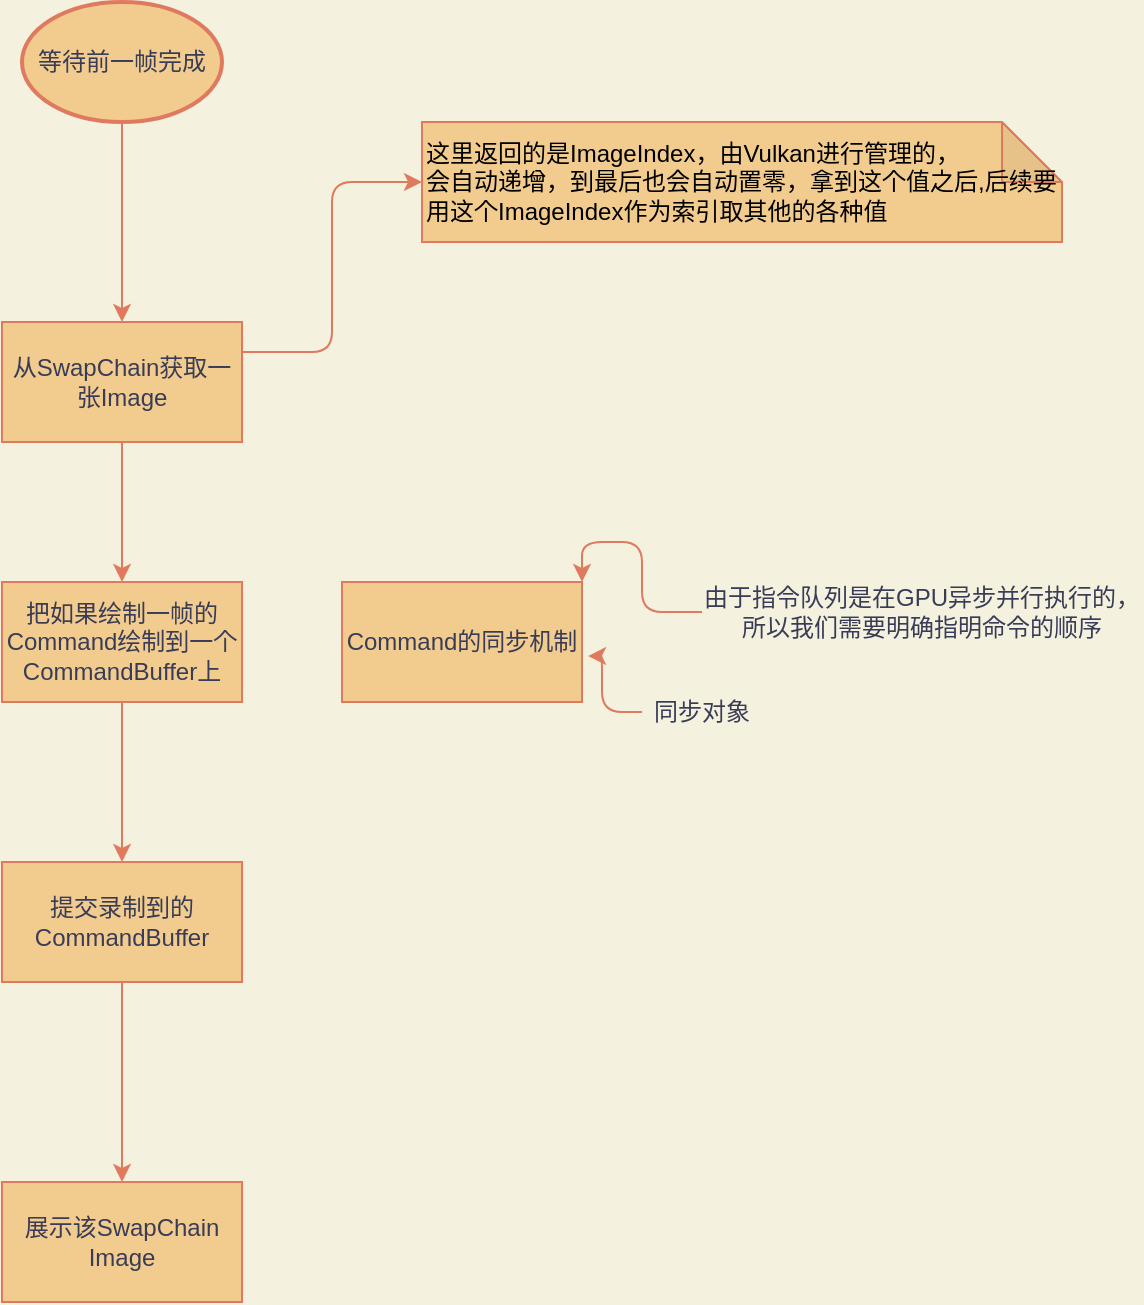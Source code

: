 <mxfile version="15.5.4" type="embed" pages="2"><diagram id="23iRSUPoRavnBvh4doch" name="Page-1"><mxGraphModel dx="654" dy="741" grid="1" gridSize="10" guides="1" tooltips="1" connect="1" arrows="1" fold="1" page="1" pageScale="1" pageWidth="827" pageHeight="1169" background="#F4F1DE" math="0" shadow="0"><root><mxCell id="0"/><mxCell id="1" parent="0"/><mxCell id="15" value="Command的同步机制" style="whiteSpace=wrap;html=1;rounded=0;sketch=0;fontColor=#393C56;strokeColor=#E07A5F;fillColor=#F2CC8F;" parent="1" vertex="1"><mxGeometry x="250" y="390" width="120" height="60" as="geometry"/></mxCell><mxCell id="17" value="" style="group;fontColor=#393C56;" parent="1" vertex="1" connectable="0"><mxGeometry x="80" y="100" width="120" height="650" as="geometry"/></mxCell><mxCell id="2" value="等待前一帧完成" style="strokeWidth=2;html=1;shape=mxgraph.flowchart.start_1;whiteSpace=wrap;fillColor=#F2CC8F;strokeColor=#E07A5F;fontColor=#393C56;" parent="17" vertex="1"><mxGeometry x="10" width="100" height="60" as="geometry"/></mxCell><mxCell id="16" value="" style="group;fontColor=#393C56;" parent="17" vertex="1" connectable="0"><mxGeometry y="160" width="120" height="490" as="geometry"/></mxCell><mxCell id="8" value="&lt;span&gt;把如果绘制一帧的Command绘制到一个CommandBuffer上&lt;/span&gt;" style="rounded=0;whiteSpace=wrap;html=1;fillColor=#F2CC8F;strokeColor=#E07A5F;fontColor=#393C56;" parent="16" vertex="1"><mxGeometry y="130" width="120" height="60" as="geometry"/></mxCell><mxCell id="10" style="edgeStyle=orthogonalEdgeStyle;rounded=0;orthogonalLoop=1;jettySize=auto;html=1;entryX=0.5;entryY=0;entryDx=0;entryDy=0;strokeColor=#E07A5F;fontColor=#393C56;labelBackgroundColor=#F4F1DE;" parent="16" source="9" target="8" edge="1"><mxGeometry relative="1" as="geometry"/></mxCell><mxCell id="9" value="&lt;span&gt;从SwapChain获取一张Image&lt;/span&gt;" style="rounded=0;whiteSpace=wrap;html=1;fillColor=#F2CC8F;strokeColor=#E07A5F;fontColor=#393C56;" parent="16" vertex="1"><mxGeometry width="120" height="60" as="geometry"/></mxCell><mxCell id="11" value="提交录制到的CommandBuffer" style="rounded=0;whiteSpace=wrap;html=1;fillColor=#F2CC8F;strokeColor=#E07A5F;fontColor=#393C56;" parent="16" vertex="1"><mxGeometry y="270" width="120" height="60" as="geometry"/></mxCell><mxCell id="12" style="edgeStyle=orthogonalEdgeStyle;rounded=0;orthogonalLoop=1;jettySize=auto;html=1;entryX=0.5;entryY=0;entryDx=0;entryDy=0;strokeColor=#E07A5F;fontColor=#393C56;labelBackgroundColor=#F4F1DE;" parent="16" source="8" target="11" edge="1"><mxGeometry relative="1" as="geometry"/></mxCell><mxCell id="13" value="展示该SwapChain&lt;br&gt;Image" style="rounded=0;whiteSpace=wrap;html=1;fillColor=#F2CC8F;strokeColor=#E07A5F;fontColor=#393C56;" parent="16" vertex="1"><mxGeometry y="430" width="120" height="60" as="geometry"/></mxCell><mxCell id="14" style="edgeStyle=orthogonalEdgeStyle;rounded=0;orthogonalLoop=1;jettySize=auto;html=1;entryX=0.5;entryY=0;entryDx=0;entryDy=0;strokeColor=#E07A5F;fontColor=#393C56;labelBackgroundColor=#F4F1DE;" parent="16" source="11" target="13" edge="1"><mxGeometry relative="1" as="geometry"/></mxCell><mxCell id="4" style="edgeStyle=orthogonalEdgeStyle;rounded=0;orthogonalLoop=1;jettySize=auto;html=1;entryX=0.5;entryY=0;entryDx=0;entryDy=0;strokeColor=#E07A5F;fontColor=#393C56;labelBackgroundColor=#F4F1DE;" parent="17" source="2" target="9" edge="1"><mxGeometry relative="1" as="geometry"><mxPoint x="-580" y="-180" as="targetPoint"/></mxGeometry></mxCell><mxCell id="NTk1WeQjvLveYgml7hBm-18" style="edgeStyle=orthogonalEdgeStyle;curved=0;rounded=1;sketch=0;orthogonalLoop=1;jettySize=auto;html=1;entryX=1;entryY=0;entryDx=0;entryDy=0;fontColor=#393C56;strokeColor=#E07A5F;fillColor=#F2CC8F;labelBackgroundColor=#F4F1DE;" parent="1" source="NTk1WeQjvLveYgml7hBm-17" target="15" edge="1"><mxGeometry relative="1" as="geometry"/></mxCell><mxCell id="NTk1WeQjvLveYgml7hBm-17" value="由于指令队列是在GPU异步并行执行的，所以我们需要明确指明命令的顺序" style="text;html=1;strokeColor=none;fillColor=none;align=center;verticalAlign=middle;whiteSpace=wrap;rounded=0;sketch=0;fontColor=#393C56;" parent="1" vertex="1"><mxGeometry x="430" y="390" width="220" height="30" as="geometry"/></mxCell><mxCell id="NTk1WeQjvLveYgml7hBm-20" style="edgeStyle=orthogonalEdgeStyle;curved=0;rounded=1;sketch=0;orthogonalLoop=1;jettySize=auto;html=1;entryX=1.025;entryY=0.617;entryDx=0;entryDy=0;entryPerimeter=0;fontColor=#393C56;strokeColor=#E07A5F;fillColor=#F2CC8F;labelBackgroundColor=#F4F1DE;" parent="1" source="NTk1WeQjvLveYgml7hBm-19" target="15" edge="1"><mxGeometry relative="1" as="geometry"/></mxCell><mxCell id="NTk1WeQjvLveYgml7hBm-19" value="同步对象" style="text;html=1;strokeColor=none;fillColor=none;align=center;verticalAlign=middle;whiteSpace=wrap;rounded=0;sketch=0;fontColor=#393C56;" parent="1" vertex="1"><mxGeometry x="400" y="440" width="60" height="30" as="geometry"/></mxCell><mxCell id="34" value="&lt;font color=&quot;#000000&quot;&gt;这里返回的是ImageIndex，由Vulkan进行管理的，&lt;br&gt;会自动递增，到最后也会自动置零，&lt;/font&gt;&lt;font color=&quot;#000000&quot;&gt;拿到这个值之后,后续要用这个ImageIndex作为索引取其他的各种值&lt;/font&gt;" style="shape=note;whiteSpace=wrap;html=1;backgroundOutline=1;darkOpacity=0.05;rounded=0;labelBackgroundColor=none;sketch=0;fontColor=#FFFCFA;strokeColor=#E07A5F;fillColor=#F2CC8F;align=left;" vertex="1" parent="1"><mxGeometry x="290" y="160" width="320" height="60" as="geometry"/></mxCell><mxCell id="36" style="edgeStyle=orthogonalEdgeStyle;curved=0;rounded=1;sketch=0;orthogonalLoop=1;jettySize=auto;html=1;exitX=1;exitY=0.25;exitDx=0;exitDy=0;entryX=0;entryY=0.5;entryDx=0;entryDy=0;entryPerimeter=0;fontColor=#FFFCFA;strokeColor=#E07A5F;fillColor=#F2CC8F;" edge="1" parent="1" source="9" target="34"><mxGeometry relative="1" as="geometry"/></mxCell></root></mxGraphModel></diagram><diagram id="vKeWisojn-_dJYl2MjCg" name="Page-2"><mxGraphModel dx="739" dy="725" grid="1" gridSize="10" guides="1" tooltips="1" connect="1" arrows="1" fold="1" page="1" pageScale="1" pageWidth="850" pageHeight="1100" math="0" shadow="0"><root><mxCell id="PbfNmwodfruHFRYdV_db-0"/><mxCell id="PbfNmwodfruHFRYdV_db-1" parent="PbfNmwodfruHFRYdV_db-0"/></root></mxGraphModel></diagram></mxfile>